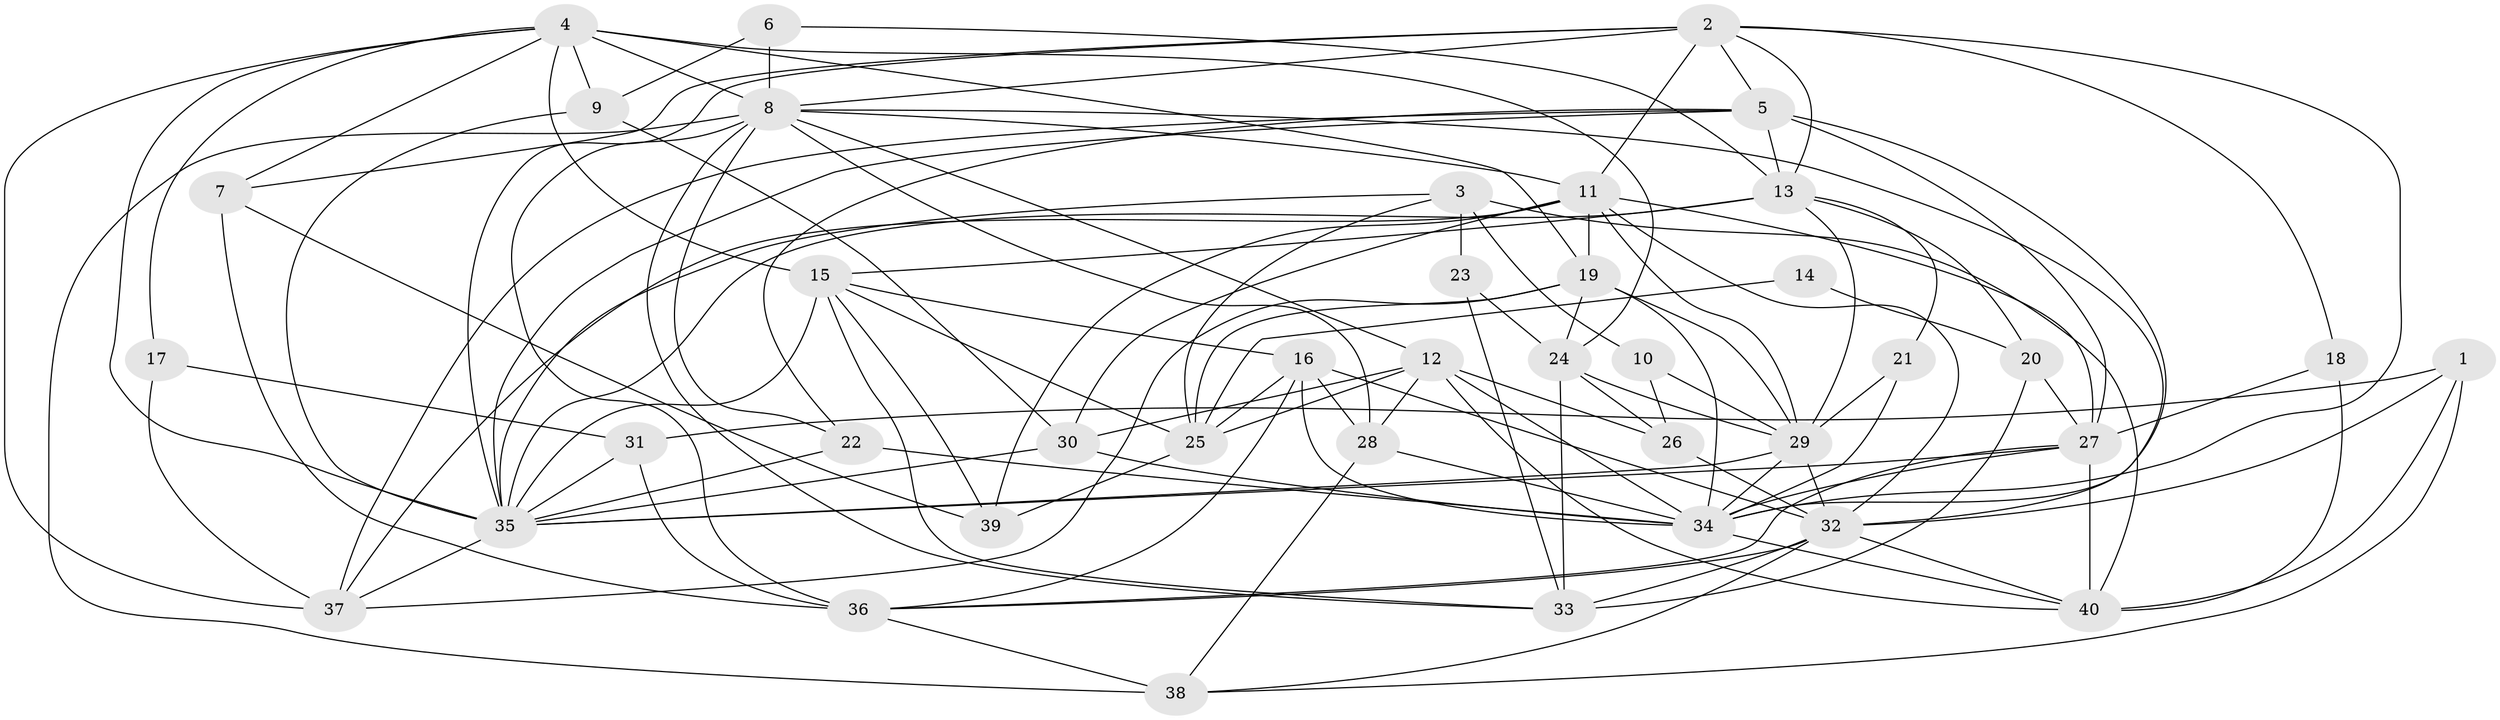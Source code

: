 // original degree distribution, {3: 0.31313131313131315, 2: 0.12121212121212122, 4: 0.2727272727272727, 7: 0.050505050505050504, 6: 0.08080808080808081, 5: 0.1414141414141414, 9: 0.020202020202020204}
// Generated by graph-tools (version 1.1) at 2025/37/03/04/25 23:37:14]
// undirected, 40 vertices, 121 edges
graph export_dot {
  node [color=gray90,style=filled];
  1;
  2;
  3;
  4;
  5;
  6;
  7;
  8;
  9;
  10;
  11;
  12;
  13;
  14;
  15;
  16;
  17;
  18;
  19;
  20;
  21;
  22;
  23;
  24;
  25;
  26;
  27;
  28;
  29;
  30;
  31;
  32;
  33;
  34;
  35;
  36;
  37;
  38;
  39;
  40;
  1 -- 31 [weight=1.0];
  1 -- 32 [weight=1.0];
  1 -- 38 [weight=1.0];
  1 -- 40 [weight=1.0];
  2 -- 5 [weight=1.0];
  2 -- 7 [weight=1.0];
  2 -- 8 [weight=1.0];
  2 -- 11 [weight=1.0];
  2 -- 13 [weight=1.0];
  2 -- 18 [weight=1.0];
  2 -- 34 [weight=1.0];
  2 -- 35 [weight=1.0];
  3 -- 10 [weight=1.0];
  3 -- 23 [weight=2.0];
  3 -- 25 [weight=1.0];
  3 -- 35 [weight=1.0];
  3 -- 40 [weight=2.0];
  4 -- 7 [weight=1.0];
  4 -- 8 [weight=1.0];
  4 -- 9 [weight=3.0];
  4 -- 15 [weight=2.0];
  4 -- 17 [weight=1.0];
  4 -- 19 [weight=1.0];
  4 -- 24 [weight=1.0];
  4 -- 35 [weight=1.0];
  4 -- 37 [weight=1.0];
  5 -- 13 [weight=1.0];
  5 -- 22 [weight=1.0];
  5 -- 27 [weight=1.0];
  5 -- 34 [weight=2.0];
  5 -- 35 [weight=2.0];
  5 -- 37 [weight=1.0];
  6 -- 8 [weight=1.0];
  6 -- 9 [weight=1.0];
  6 -- 13 [weight=1.0];
  7 -- 36 [weight=1.0];
  7 -- 39 [weight=1.0];
  8 -- 11 [weight=1.0];
  8 -- 12 [weight=1.0];
  8 -- 22 [weight=1.0];
  8 -- 28 [weight=1.0];
  8 -- 32 [weight=1.0];
  8 -- 33 [weight=1.0];
  8 -- 36 [weight=2.0];
  8 -- 38 [weight=2.0];
  9 -- 30 [weight=1.0];
  9 -- 35 [weight=1.0];
  10 -- 26 [weight=1.0];
  10 -- 29 [weight=1.0];
  11 -- 19 [weight=1.0];
  11 -- 27 [weight=1.0];
  11 -- 29 [weight=1.0];
  11 -- 30 [weight=1.0];
  11 -- 32 [weight=1.0];
  11 -- 37 [weight=1.0];
  11 -- 39 [weight=1.0];
  12 -- 25 [weight=1.0];
  12 -- 26 [weight=1.0];
  12 -- 28 [weight=1.0];
  12 -- 30 [weight=1.0];
  12 -- 34 [weight=1.0];
  12 -- 40 [weight=1.0];
  13 -- 15 [weight=1.0];
  13 -- 20 [weight=1.0];
  13 -- 21 [weight=1.0];
  13 -- 29 [weight=1.0];
  13 -- 35 [weight=1.0];
  14 -- 20 [weight=1.0];
  14 -- 25 [weight=2.0];
  15 -- 16 [weight=2.0];
  15 -- 25 [weight=1.0];
  15 -- 33 [weight=1.0];
  15 -- 35 [weight=1.0];
  15 -- 39 [weight=1.0];
  16 -- 25 [weight=1.0];
  16 -- 28 [weight=2.0];
  16 -- 32 [weight=1.0];
  16 -- 34 [weight=1.0];
  16 -- 36 [weight=1.0];
  17 -- 31 [weight=1.0];
  17 -- 37 [weight=1.0];
  18 -- 27 [weight=1.0];
  18 -- 40 [weight=1.0];
  19 -- 24 [weight=1.0];
  19 -- 25 [weight=2.0];
  19 -- 29 [weight=1.0];
  19 -- 34 [weight=1.0];
  19 -- 37 [weight=1.0];
  20 -- 27 [weight=1.0];
  20 -- 33 [weight=1.0];
  21 -- 29 [weight=1.0];
  21 -- 34 [weight=1.0];
  22 -- 34 [weight=2.0];
  22 -- 35 [weight=1.0];
  23 -- 24 [weight=2.0];
  23 -- 33 [weight=1.0];
  24 -- 26 [weight=1.0];
  24 -- 29 [weight=2.0];
  24 -- 33 [weight=1.0];
  25 -- 39 [weight=1.0];
  26 -- 32 [weight=1.0];
  27 -- 34 [weight=1.0];
  27 -- 35 [weight=1.0];
  27 -- 36 [weight=1.0];
  27 -- 40 [weight=2.0];
  28 -- 34 [weight=1.0];
  28 -- 38 [weight=1.0];
  29 -- 32 [weight=1.0];
  29 -- 34 [weight=1.0];
  29 -- 35 [weight=1.0];
  30 -- 34 [weight=1.0];
  30 -- 35 [weight=1.0];
  31 -- 35 [weight=1.0];
  31 -- 36 [weight=1.0];
  32 -- 33 [weight=1.0];
  32 -- 36 [weight=1.0];
  32 -- 38 [weight=1.0];
  32 -- 40 [weight=1.0];
  34 -- 40 [weight=1.0];
  35 -- 37 [weight=1.0];
  36 -- 38 [weight=1.0];
}
